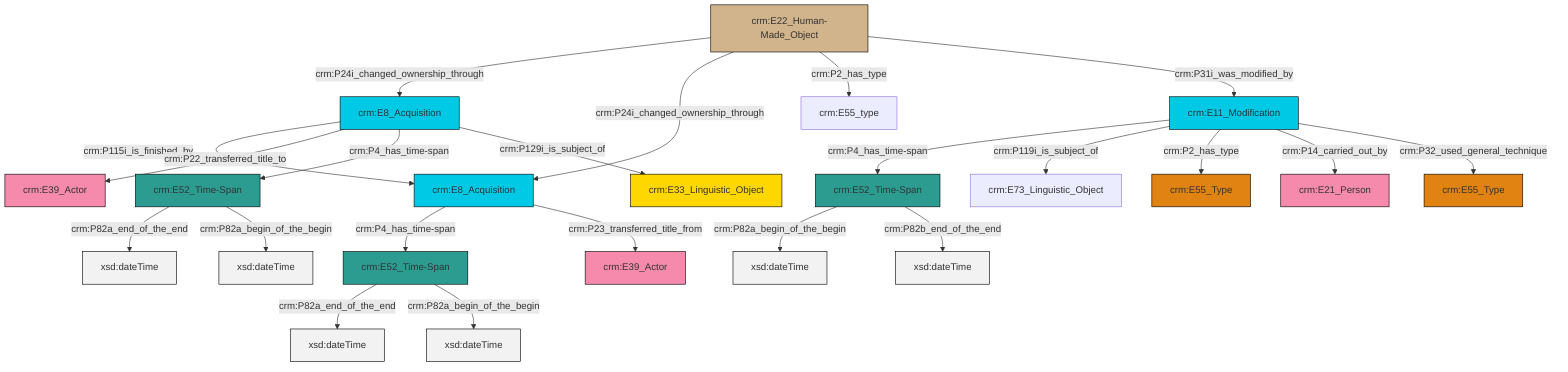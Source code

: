 graph TD
classDef Literal fill:#f2f2f2,stroke:#000000;
classDef CRM_Entity fill:#FFFFFF,stroke:#000000;
classDef Temporal_Entity fill:#00C9E6, stroke:#000000;
classDef Type fill:#E18312, stroke:#000000;
classDef Time-Span fill:#2C9C91, stroke:#000000;
classDef Appellation fill:#FFEB7F, stroke:#000000;
classDef Place fill:#008836, stroke:#000000;
classDef Persistent_Item fill:#B266B2, stroke:#000000;
classDef Conceptual_Object fill:#FFD700, stroke:#000000;
classDef Physical_Thing fill:#D2B48C, stroke:#000000;
classDef Actor fill:#f58aad, stroke:#000000;
classDef PC_Classes fill:#4ce600, stroke:#000000;
classDef Multi fill:#cccccc,stroke:#000000;

8["crm:E11_Modification"]:::Temporal_Entity -->|crm:P4_has_time-span| 9["crm:E52_Time-Span"]:::Time-Span
10["crm:E22_Human-Made_Object"]:::Physical_Thing -->|crm:P24i_changed_ownership_through| 11["crm:E8_Acquisition"]:::Temporal_Entity
10["crm:E22_Human-Made_Object"]:::Physical_Thing -->|crm:P24i_changed_ownership_through| 6["crm:E8_Acquisition"]:::Temporal_Entity
6["crm:E8_Acquisition"]:::Temporal_Entity -->|crm:P4_has_time-span| 14["crm:E52_Time-Span"]:::Time-Span
11["crm:E8_Acquisition"]:::Temporal_Entity -->|crm:P115i_is_finished_by| 6["crm:E8_Acquisition"]:::Temporal_Entity
2["crm:E52_Time-Span"]:::Time-Span -->|crm:P82a_end_of_the_end| 18[xsd:dateTime]:::Literal
9["crm:E52_Time-Span"]:::Time-Span -->|crm:P82a_begin_of_the_begin| 20[xsd:dateTime]:::Literal
8["crm:E11_Modification"]:::Temporal_Entity -->|crm:P119i_is_subject_of| 21["crm:E73_Linguistic_Object"]:::Default
14["crm:E52_Time-Span"]:::Time-Span -->|crm:P82a_end_of_the_end| 22[xsd:dateTime]:::Literal
10["crm:E22_Human-Made_Object"]:::Physical_Thing -->|crm:P2_has_type| 4["crm:E55_type"]:::Default
8["crm:E11_Modification"]:::Temporal_Entity -->|crm:P2_has_type| 24["crm:E55_Type"]:::Type
14["crm:E52_Time-Span"]:::Time-Span -->|crm:P82a_begin_of_the_begin| 28[xsd:dateTime]:::Literal
11["crm:E8_Acquisition"]:::Temporal_Entity -->|crm:P22_transferred_title_to| 29["crm:E39_Actor"]:::Actor
11["crm:E8_Acquisition"]:::Temporal_Entity -->|crm:P4_has_time-span| 2["crm:E52_Time-Span"]:::Time-Span
6["crm:E8_Acquisition"]:::Temporal_Entity -->|crm:P23_transferred_title_from| 0["crm:E39_Actor"]:::Actor
11["crm:E8_Acquisition"]:::Temporal_Entity -->|crm:P129i_is_subject_of| 12["crm:E33_Linguistic_Object"]:::Conceptual_Object
9["crm:E52_Time-Span"]:::Time-Span -->|crm:P82b_end_of_the_end| 34[xsd:dateTime]:::Literal
8["crm:E11_Modification"]:::Temporal_Entity -->|crm:P14_carried_out_by| 32["crm:E21_Person"]:::Actor
8["crm:E11_Modification"]:::Temporal_Entity -->|crm:P32_used_general_technique| 26["crm:E55_Type"]:::Type
2["crm:E52_Time-Span"]:::Time-Span -->|crm:P82a_begin_of_the_begin| 35[xsd:dateTime]:::Literal
10["crm:E22_Human-Made_Object"]:::Physical_Thing -->|crm:P31i_was_modified_by| 8["crm:E11_Modification"]:::Temporal_Entity